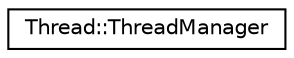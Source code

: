 digraph "Graphical Class Hierarchy"
{
 // INTERACTIVE_SVG=YES
 // LATEX_PDF_SIZE
  edge [fontname="Helvetica",fontsize="10",labelfontname="Helvetica",labelfontsize="10"];
  node [fontname="Helvetica",fontsize="10",shape=record];
  rankdir="LR";
  Node0 [label="Thread::ThreadManager",height=0.2,width=0.4,color="black", fillcolor="white", style="filled",URL="$struct_thread_1_1_thread_manager.html",tooltip=" "];
}
